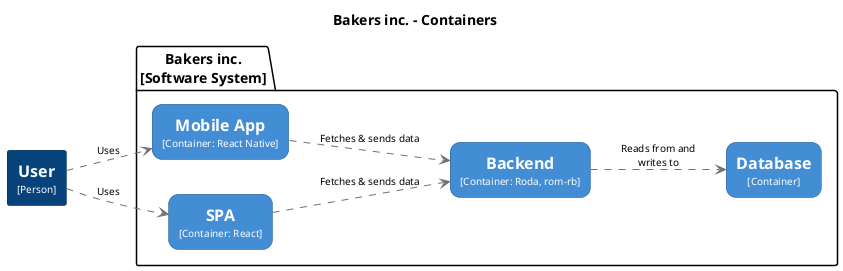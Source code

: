 @startuml(id=Bakersinc-Container)
title Bakers inc. - Containers

skinparam {
  shadowing false
  arrowFontSize 10
  defaultTextAlignment center
  wrapWidth 200
  maxMessageSize 100
}
hide stereotype
top to bottom direction
skinparam rectangle<<1>> {
  BackgroundColor #08427b
  FontColor #ffffff
  BorderColor #052E56
}
skinparam rectangle<<3>> {
  BackgroundColor #438dd5
  FontColor #ffffff
  BorderColor #2E6295
  roundCorner 20
}
skinparam rectangle<<4>> {
  BackgroundColor #438dd5
  FontColor #ffffff
  BorderColor #2E6295
  roundCorner 20
}
skinparam rectangle<<5>> {
  BackgroundColor #438dd5
  FontColor #ffffff
  BorderColor #2E6295
  roundCorner 20
}
skinparam rectangle<<6>> {
  BackgroundColor #438dd5
  FontColor #ffffff
  BorderColor #2E6295
  roundCorner 20
}
left to right direction
rectangle "==User\n<size:10>[Person]</size>" <<1>> as 1
package "Bakers inc.\n[Software System]" {
  rectangle "==Backend\n<size:10>[Container: Roda, rom-rb]</size>" <<5>> as 5
  rectangle "==Database\n<size:10>[Container]</size>" <<6>> as 6
  rectangle "==Mobile App\n<size:10>[Container: React Native]</size>" <<4>> as 4
  rectangle "==SPA\n<size:10>[Container: React]</size>" <<3>> as 3
}
5 .[#707070].> 6 : "Reads from and writes to"
4 .[#707070].> 5 : "Fetches & sends data"
3 .[#707070].> 5 : "Fetches & sends data"
1 .[#707070].> 4 : "Uses"
1 .[#707070].> 3 : "Uses"
@enduml
